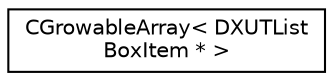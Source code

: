 digraph "Graphical Class Hierarchy"
{
  edge [fontname="Helvetica",fontsize="10",labelfontname="Helvetica",labelfontsize="10"];
  node [fontname="Helvetica",fontsize="10",shape=record];
  rankdir="LR";
  Node1 [label="CGrowableArray\< DXUTList\lBoxItem * \>",height=0.2,width=0.4,color="black", fillcolor="white", style="filled",URL="$class_c_growable_array.html"];
}
